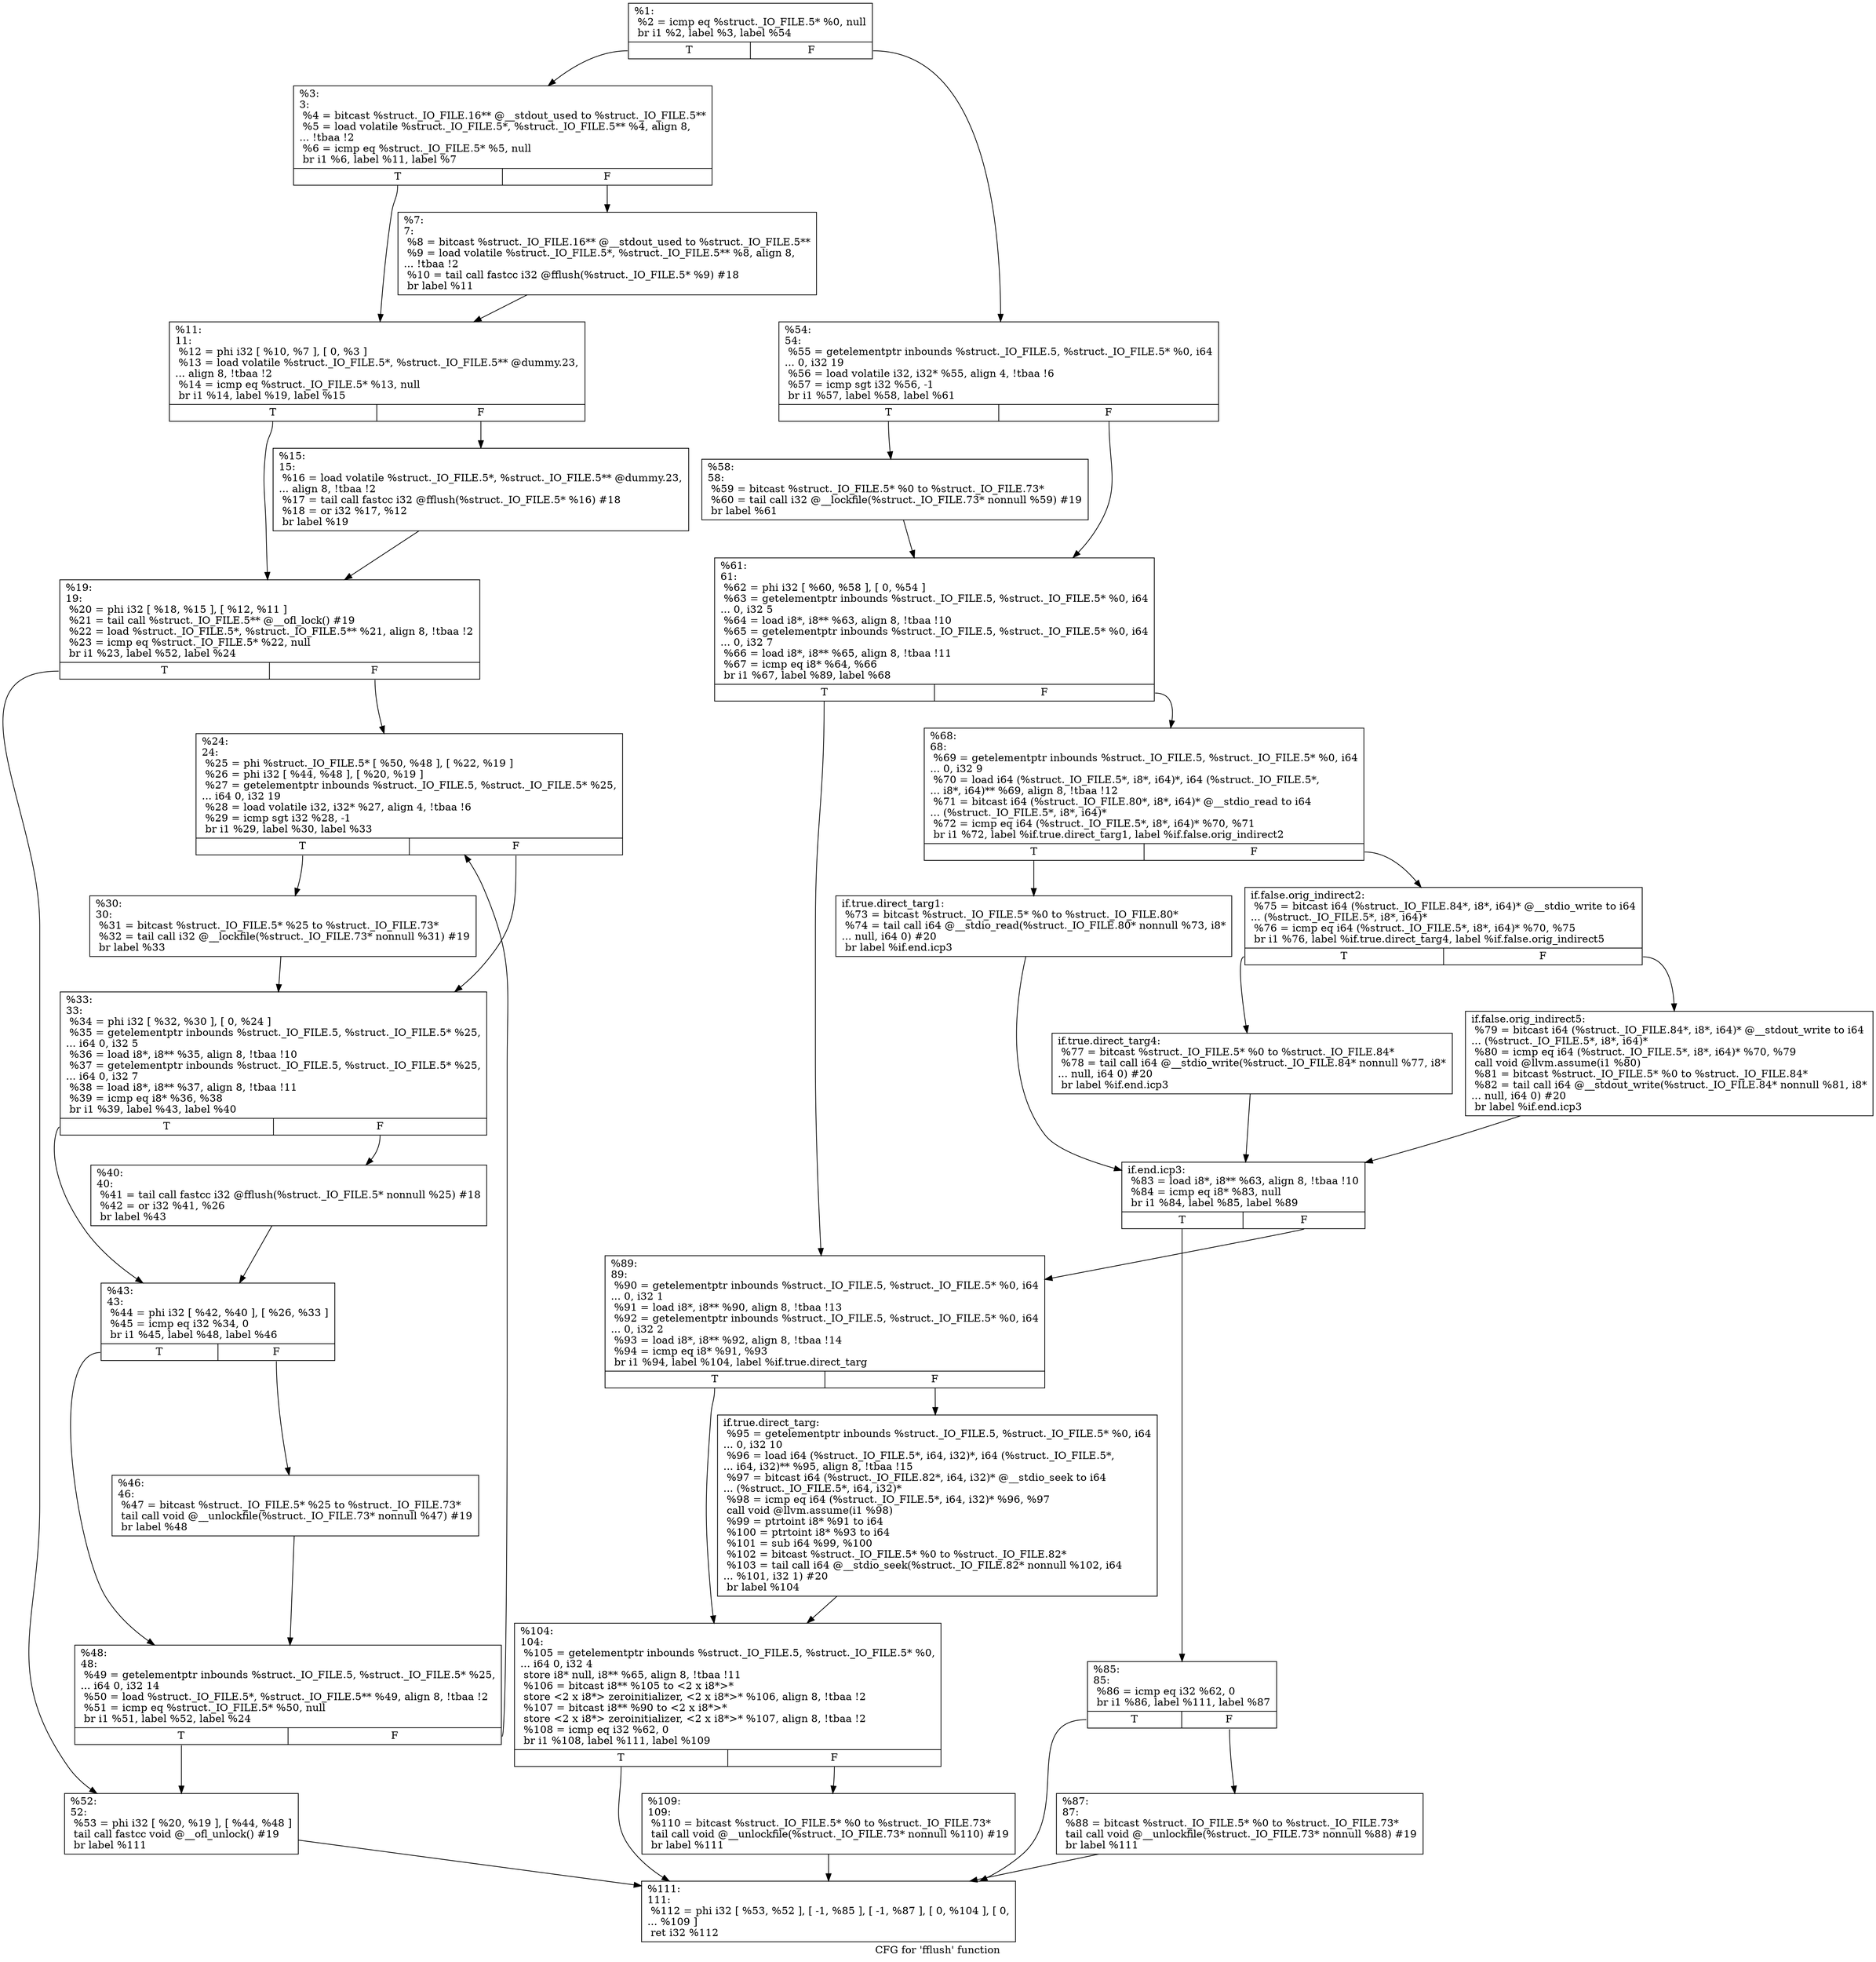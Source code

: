 digraph "CFG for 'fflush' function" {
	label="CFG for 'fflush' function";

	Node0x1edf670 [shape=record,label="{%1:\l  %2 = icmp eq %struct._IO_FILE.5* %0, null\l  br i1 %2, label %3, label %54\l|{<s0>T|<s1>F}}"];
	Node0x1edf670:s0 -> Node0x1ee0710;
	Node0x1edf670:s1 -> Node0x1ee0b20;
	Node0x1ee0710 [shape=record,label="{%3:\l3:                                                \l  %4 = bitcast %struct._IO_FILE.16** @__stdout_used to %struct._IO_FILE.5**\l  %5 = load volatile %struct._IO_FILE.5*, %struct._IO_FILE.5** %4, align 8,\l... !tbaa !2\l  %6 = icmp eq %struct._IO_FILE.5* %5, null\l  br i1 %6, label %11, label %7\l|{<s0>T|<s1>F}}"];
	Node0x1ee0710:s0 -> Node0x1ee07b0;
	Node0x1ee0710:s1 -> Node0x1ee0760;
	Node0x1ee0760 [shape=record,label="{%7:\l7:                                                \l  %8 = bitcast %struct._IO_FILE.16** @__stdout_used to %struct._IO_FILE.5**\l  %9 = load volatile %struct._IO_FILE.5*, %struct._IO_FILE.5** %8, align 8,\l... !tbaa !2\l  %10 = tail call fastcc i32 @fflush(%struct._IO_FILE.5* %9) #18\l  br label %11\l}"];
	Node0x1ee0760 -> Node0x1ee07b0;
	Node0x1ee07b0 [shape=record,label="{%11:\l11:                                               \l  %12 = phi i32 [ %10, %7 ], [ 0, %3 ]\l  %13 = load volatile %struct._IO_FILE.5*, %struct._IO_FILE.5** @dummy.23,\l... align 8, !tbaa !2\l  %14 = icmp eq %struct._IO_FILE.5* %13, null\l  br i1 %14, label %19, label %15\l|{<s0>T|<s1>F}}"];
	Node0x1ee07b0:s0 -> Node0x1ee0850;
	Node0x1ee07b0:s1 -> Node0x1ee0800;
	Node0x1ee0800 [shape=record,label="{%15:\l15:                                               \l  %16 = load volatile %struct._IO_FILE.5*, %struct._IO_FILE.5** @dummy.23,\l... align 8, !tbaa !2\l  %17 = tail call fastcc i32 @fflush(%struct._IO_FILE.5* %16) #18\l  %18 = or i32 %17, %12\l  br label %19\l}"];
	Node0x1ee0800 -> Node0x1ee0850;
	Node0x1ee0850 [shape=record,label="{%19:\l19:                                               \l  %20 = phi i32 [ %18, %15 ], [ %12, %11 ]\l  %21 = tail call %struct._IO_FILE.5** @__ofl_lock() #19\l  %22 = load %struct._IO_FILE.5*, %struct._IO_FILE.5** %21, align 8, !tbaa !2\l  %23 = icmp eq %struct._IO_FILE.5* %22, null\l  br i1 %23, label %52, label %24\l|{<s0>T|<s1>F}}"];
	Node0x1ee0850:s0 -> Node0x1ee0ad0;
	Node0x1ee0850:s1 -> Node0x1ee08a0;
	Node0x1ee08a0 [shape=record,label="{%24:\l24:                                               \l  %25 = phi %struct._IO_FILE.5* [ %50, %48 ], [ %22, %19 ]\l  %26 = phi i32 [ %44, %48 ], [ %20, %19 ]\l  %27 = getelementptr inbounds %struct._IO_FILE.5, %struct._IO_FILE.5* %25,\l... i64 0, i32 19\l  %28 = load volatile i32, i32* %27, align 4, !tbaa !6\l  %29 = icmp sgt i32 %28, -1\l  br i1 %29, label %30, label %33\l|{<s0>T|<s1>F}}"];
	Node0x1ee08a0:s0 -> Node0x1ee08f0;
	Node0x1ee08a0:s1 -> Node0x1ee0940;
	Node0x1ee08f0 [shape=record,label="{%30:\l30:                                               \l  %31 = bitcast %struct._IO_FILE.5* %25 to %struct._IO_FILE.73*\l  %32 = tail call i32 @__lockfile(%struct._IO_FILE.73* nonnull %31) #19\l  br label %33\l}"];
	Node0x1ee08f0 -> Node0x1ee0940;
	Node0x1ee0940 [shape=record,label="{%33:\l33:                                               \l  %34 = phi i32 [ %32, %30 ], [ 0, %24 ]\l  %35 = getelementptr inbounds %struct._IO_FILE.5, %struct._IO_FILE.5* %25,\l... i64 0, i32 5\l  %36 = load i8*, i8** %35, align 8, !tbaa !10\l  %37 = getelementptr inbounds %struct._IO_FILE.5, %struct._IO_FILE.5* %25,\l... i64 0, i32 7\l  %38 = load i8*, i8** %37, align 8, !tbaa !11\l  %39 = icmp eq i8* %36, %38\l  br i1 %39, label %43, label %40\l|{<s0>T|<s1>F}}"];
	Node0x1ee0940:s0 -> Node0x1ee09e0;
	Node0x1ee0940:s1 -> Node0x1ee0990;
	Node0x1ee0990 [shape=record,label="{%40:\l40:                                               \l  %41 = tail call fastcc i32 @fflush(%struct._IO_FILE.5* nonnull %25) #18\l  %42 = or i32 %41, %26\l  br label %43\l}"];
	Node0x1ee0990 -> Node0x1ee09e0;
	Node0x1ee09e0 [shape=record,label="{%43:\l43:                                               \l  %44 = phi i32 [ %42, %40 ], [ %26, %33 ]\l  %45 = icmp eq i32 %34, 0\l  br i1 %45, label %48, label %46\l|{<s0>T|<s1>F}}"];
	Node0x1ee09e0:s0 -> Node0x1ee0a80;
	Node0x1ee09e0:s1 -> Node0x1ee0a30;
	Node0x1ee0a30 [shape=record,label="{%46:\l46:                                               \l  %47 = bitcast %struct._IO_FILE.5* %25 to %struct._IO_FILE.73*\l  tail call void @__unlockfile(%struct._IO_FILE.73* nonnull %47) #19\l  br label %48\l}"];
	Node0x1ee0a30 -> Node0x1ee0a80;
	Node0x1ee0a80 [shape=record,label="{%48:\l48:                                               \l  %49 = getelementptr inbounds %struct._IO_FILE.5, %struct._IO_FILE.5* %25,\l... i64 0, i32 14\l  %50 = load %struct._IO_FILE.5*, %struct._IO_FILE.5** %49, align 8, !tbaa !2\l  %51 = icmp eq %struct._IO_FILE.5* %50, null\l  br i1 %51, label %52, label %24\l|{<s0>T|<s1>F}}"];
	Node0x1ee0a80:s0 -> Node0x1ee0ad0;
	Node0x1ee0a80:s1 -> Node0x1ee08a0;
	Node0x1ee0ad0 [shape=record,label="{%52:\l52:                                               \l  %53 = phi i32 [ %20, %19 ], [ %44, %48 ]\l  tail call fastcc void @__ofl_unlock() #19\l  br label %111\l}"];
	Node0x1ee0ad0 -> Node0x1ee0fd0;
	Node0x1ee0b20 [shape=record,label="{%54:\l54:                                               \l  %55 = getelementptr inbounds %struct._IO_FILE.5, %struct._IO_FILE.5* %0, i64\l... 0, i32 19\l  %56 = load volatile i32, i32* %55, align 4, !tbaa !6\l  %57 = icmp sgt i32 %56, -1\l  br i1 %57, label %58, label %61\l|{<s0>T|<s1>F}}"];
	Node0x1ee0b20:s0 -> Node0x1ee0b70;
	Node0x1ee0b20:s1 -> Node0x1ee0bc0;
	Node0x1ee0b70 [shape=record,label="{%58:\l58:                                               \l  %59 = bitcast %struct._IO_FILE.5* %0 to %struct._IO_FILE.73*\l  %60 = tail call i32 @__lockfile(%struct._IO_FILE.73* nonnull %59) #19\l  br label %61\l}"];
	Node0x1ee0b70 -> Node0x1ee0bc0;
	Node0x1ee0bc0 [shape=record,label="{%61:\l61:                                               \l  %62 = phi i32 [ %60, %58 ], [ 0, %54 ]\l  %63 = getelementptr inbounds %struct._IO_FILE.5, %struct._IO_FILE.5* %0, i64\l... 0, i32 5\l  %64 = load i8*, i8** %63, align 8, !tbaa !10\l  %65 = getelementptr inbounds %struct._IO_FILE.5, %struct._IO_FILE.5* %0, i64\l... 0, i32 7\l  %66 = load i8*, i8** %65, align 8, !tbaa !11\l  %67 = icmp eq i8* %64, %66\l  br i1 %67, label %89, label %68\l|{<s0>T|<s1>F}}"];
	Node0x1ee0bc0:s0 -> Node0x1ee0e90;
	Node0x1ee0bc0:s1 -> Node0x1ee0c10;
	Node0x1ee0c10 [shape=record,label="{%68:\l68:                                               \l  %69 = getelementptr inbounds %struct._IO_FILE.5, %struct._IO_FILE.5* %0, i64\l... 0, i32 9\l  %70 = load i64 (%struct._IO_FILE.5*, i8*, i64)*, i64 (%struct._IO_FILE.5*,\l... i8*, i64)** %69, align 8, !tbaa !12\l  %71 = bitcast i64 (%struct._IO_FILE.80*, i8*, i64)* @__stdio_read to i64\l... (%struct._IO_FILE.5*, i8*, i64)*\l  %72 = icmp eq i64 (%struct._IO_FILE.5*, i8*, i64)* %70, %71\l  br i1 %72, label %if.true.direct_targ1, label %if.false.orig_indirect2\l|{<s0>T|<s1>F}}"];
	Node0x1ee0c10:s0 -> Node0x1ee0c60;
	Node0x1ee0c10:s1 -> Node0x1ee0cb0;
	Node0x1ee0c60 [shape=record,label="{if.true.direct_targ1:                             \l  %73 = bitcast %struct._IO_FILE.5* %0 to %struct._IO_FILE.80*\l  %74 = tail call i64 @__stdio_read(%struct._IO_FILE.80* nonnull %73, i8*\l... null, i64 0) #20\l  br label %if.end.icp3\l}"];
	Node0x1ee0c60 -> Node0x1ee0da0;
	Node0x1ee0cb0 [shape=record,label="{if.false.orig_indirect2:                          \l  %75 = bitcast i64 (%struct._IO_FILE.84*, i8*, i64)* @__stdio_write to i64\l... (%struct._IO_FILE.5*, i8*, i64)*\l  %76 = icmp eq i64 (%struct._IO_FILE.5*, i8*, i64)* %70, %75\l  br i1 %76, label %if.true.direct_targ4, label %if.false.orig_indirect5\l|{<s0>T|<s1>F}}"];
	Node0x1ee0cb0:s0 -> Node0x1ee0d00;
	Node0x1ee0cb0:s1 -> Node0x1ee0d50;
	Node0x1ee0d00 [shape=record,label="{if.true.direct_targ4:                             \l  %77 = bitcast %struct._IO_FILE.5* %0 to %struct._IO_FILE.84*\l  %78 = tail call i64 @__stdio_write(%struct._IO_FILE.84* nonnull %77, i8*\l... null, i64 0) #20\l  br label %if.end.icp3\l}"];
	Node0x1ee0d00 -> Node0x1ee0da0;
	Node0x1ee0d50 [shape=record,label="{if.false.orig_indirect5:                          \l  %79 = bitcast i64 (%struct._IO_FILE.84*, i8*, i64)* @__stdout_write to i64\l... (%struct._IO_FILE.5*, i8*, i64)*\l  %80 = icmp eq i64 (%struct._IO_FILE.5*, i8*, i64)* %70, %79\l  call void @llvm.assume(i1 %80)\l  %81 = bitcast %struct._IO_FILE.5* %0 to %struct._IO_FILE.84*\l  %82 = tail call i64 @__stdout_write(%struct._IO_FILE.84* nonnull %81, i8*\l... null, i64 0) #20\l  br label %if.end.icp3\l}"];
	Node0x1ee0d50 -> Node0x1ee0da0;
	Node0x1ee0da0 [shape=record,label="{if.end.icp3:                                      \l  %83 = load i8*, i8** %63, align 8, !tbaa !10\l  %84 = icmp eq i8* %83, null\l  br i1 %84, label %85, label %89\l|{<s0>T|<s1>F}}"];
	Node0x1ee0da0:s0 -> Node0x1ee0df0;
	Node0x1ee0da0:s1 -> Node0x1ee0e90;
	Node0x1ee0df0 [shape=record,label="{%85:\l85:                                               \l  %86 = icmp eq i32 %62, 0\l  br i1 %86, label %111, label %87\l|{<s0>T|<s1>F}}"];
	Node0x1ee0df0:s0 -> Node0x1ee0fd0;
	Node0x1ee0df0:s1 -> Node0x1ee0e40;
	Node0x1ee0e40 [shape=record,label="{%87:\l87:                                               \l  %88 = bitcast %struct._IO_FILE.5* %0 to %struct._IO_FILE.73*\l  tail call void @__unlockfile(%struct._IO_FILE.73* nonnull %88) #19\l  br label %111\l}"];
	Node0x1ee0e40 -> Node0x1ee0fd0;
	Node0x1ee0e90 [shape=record,label="{%89:\l89:                                               \l  %90 = getelementptr inbounds %struct._IO_FILE.5, %struct._IO_FILE.5* %0, i64\l... 0, i32 1\l  %91 = load i8*, i8** %90, align 8, !tbaa !13\l  %92 = getelementptr inbounds %struct._IO_FILE.5, %struct._IO_FILE.5* %0, i64\l... 0, i32 2\l  %93 = load i8*, i8** %92, align 8, !tbaa !14\l  %94 = icmp eq i8* %91, %93\l  br i1 %94, label %104, label %if.true.direct_targ\l|{<s0>T|<s1>F}}"];
	Node0x1ee0e90:s0 -> Node0x1ee0f30;
	Node0x1ee0e90:s1 -> Node0x1ee0ee0;
	Node0x1ee0ee0 [shape=record,label="{if.true.direct_targ:                              \l  %95 = getelementptr inbounds %struct._IO_FILE.5, %struct._IO_FILE.5* %0, i64\l... 0, i32 10\l  %96 = load i64 (%struct._IO_FILE.5*, i64, i32)*, i64 (%struct._IO_FILE.5*,\l... i64, i32)** %95, align 8, !tbaa !15\l  %97 = bitcast i64 (%struct._IO_FILE.82*, i64, i32)* @__stdio_seek to i64\l... (%struct._IO_FILE.5*, i64, i32)*\l  %98 = icmp eq i64 (%struct._IO_FILE.5*, i64, i32)* %96, %97\l  call void @llvm.assume(i1 %98)\l  %99 = ptrtoint i8* %91 to i64\l  %100 = ptrtoint i8* %93 to i64\l  %101 = sub i64 %99, %100\l  %102 = bitcast %struct._IO_FILE.5* %0 to %struct._IO_FILE.82*\l  %103 = tail call i64 @__stdio_seek(%struct._IO_FILE.82* nonnull %102, i64\l... %101, i32 1) #20\l  br label %104\l}"];
	Node0x1ee0ee0 -> Node0x1ee0f30;
	Node0x1ee0f30 [shape=record,label="{%104:\l104:                                              \l  %105 = getelementptr inbounds %struct._IO_FILE.5, %struct._IO_FILE.5* %0,\l... i64 0, i32 4\l  store i8* null, i8** %65, align 8, !tbaa !11\l  %106 = bitcast i8** %105 to \<2 x i8*\>*\l  store \<2 x i8*\> zeroinitializer, \<2 x i8*\>* %106, align 8, !tbaa !2\l  %107 = bitcast i8** %90 to \<2 x i8*\>*\l  store \<2 x i8*\> zeroinitializer, \<2 x i8*\>* %107, align 8, !tbaa !2\l  %108 = icmp eq i32 %62, 0\l  br i1 %108, label %111, label %109\l|{<s0>T|<s1>F}}"];
	Node0x1ee0f30:s0 -> Node0x1ee0fd0;
	Node0x1ee0f30:s1 -> Node0x1ee0f80;
	Node0x1ee0f80 [shape=record,label="{%109:\l109:                                              \l  %110 = bitcast %struct._IO_FILE.5* %0 to %struct._IO_FILE.73*\l  tail call void @__unlockfile(%struct._IO_FILE.73* nonnull %110) #19\l  br label %111\l}"];
	Node0x1ee0f80 -> Node0x1ee0fd0;
	Node0x1ee0fd0 [shape=record,label="{%111:\l111:                                              \l  %112 = phi i32 [ %53, %52 ], [ -1, %85 ], [ -1, %87 ], [ 0, %104 ], [ 0,\l... %109 ]\l  ret i32 %112\l}"];
}
